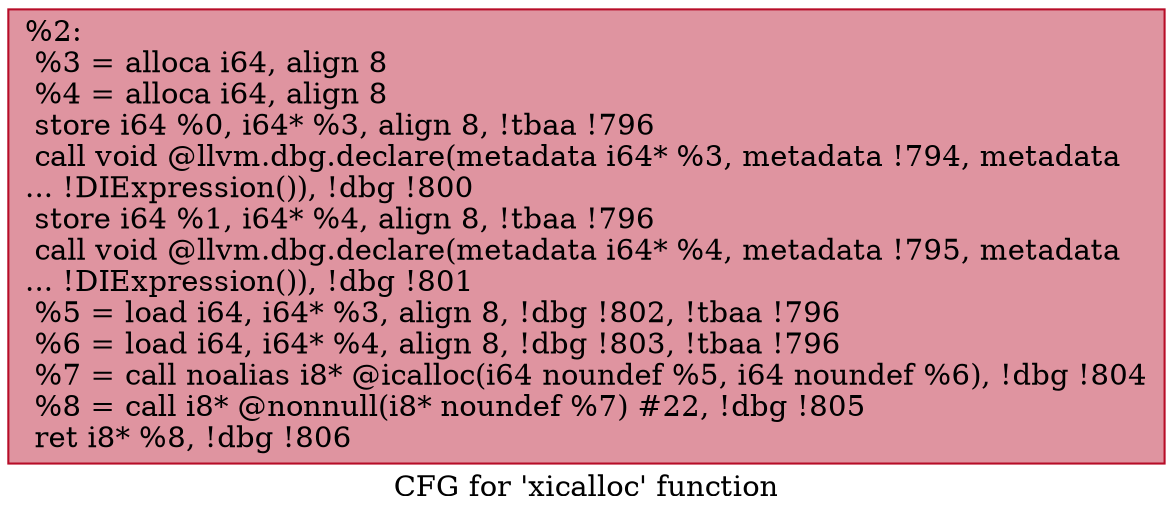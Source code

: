 digraph "CFG for 'xicalloc' function" {
	label="CFG for 'xicalloc' function";

	Node0xfa0770 [shape=record,color="#b70d28ff", style=filled, fillcolor="#b70d2870",label="{%2:\l  %3 = alloca i64, align 8\l  %4 = alloca i64, align 8\l  store i64 %0, i64* %3, align 8, !tbaa !796\l  call void @llvm.dbg.declare(metadata i64* %3, metadata !794, metadata\l... !DIExpression()), !dbg !800\l  store i64 %1, i64* %4, align 8, !tbaa !796\l  call void @llvm.dbg.declare(metadata i64* %4, metadata !795, metadata\l... !DIExpression()), !dbg !801\l  %5 = load i64, i64* %3, align 8, !dbg !802, !tbaa !796\l  %6 = load i64, i64* %4, align 8, !dbg !803, !tbaa !796\l  %7 = call noalias i8* @icalloc(i64 noundef %5, i64 noundef %6), !dbg !804\l  %8 = call i8* @nonnull(i8* noundef %7) #22, !dbg !805\l  ret i8* %8, !dbg !806\l}"];
}
